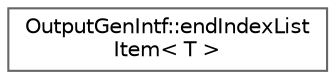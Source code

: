 digraph "Graphical Class Hierarchy"
{
 // INTERACTIVE_SVG=YES
 // LATEX_PDF_SIZE
  bgcolor="transparent";
  edge [fontname=Helvetica,fontsize=10,labelfontname=Helvetica,labelfontsize=10];
  node [fontname=Helvetica,fontsize=10,shape=box,height=0.2,width=0.4];
  rankdir="LR";
  Node0 [label="OutputGenIntf::endIndexList\lItem\< T \>",height=0.2,width=0.4,color="grey40", fillcolor="white", style="filled",URL="$dd/df0/struct_output_gen_intf_1_1end_index_list_item.html",tooltip=" "];
}
